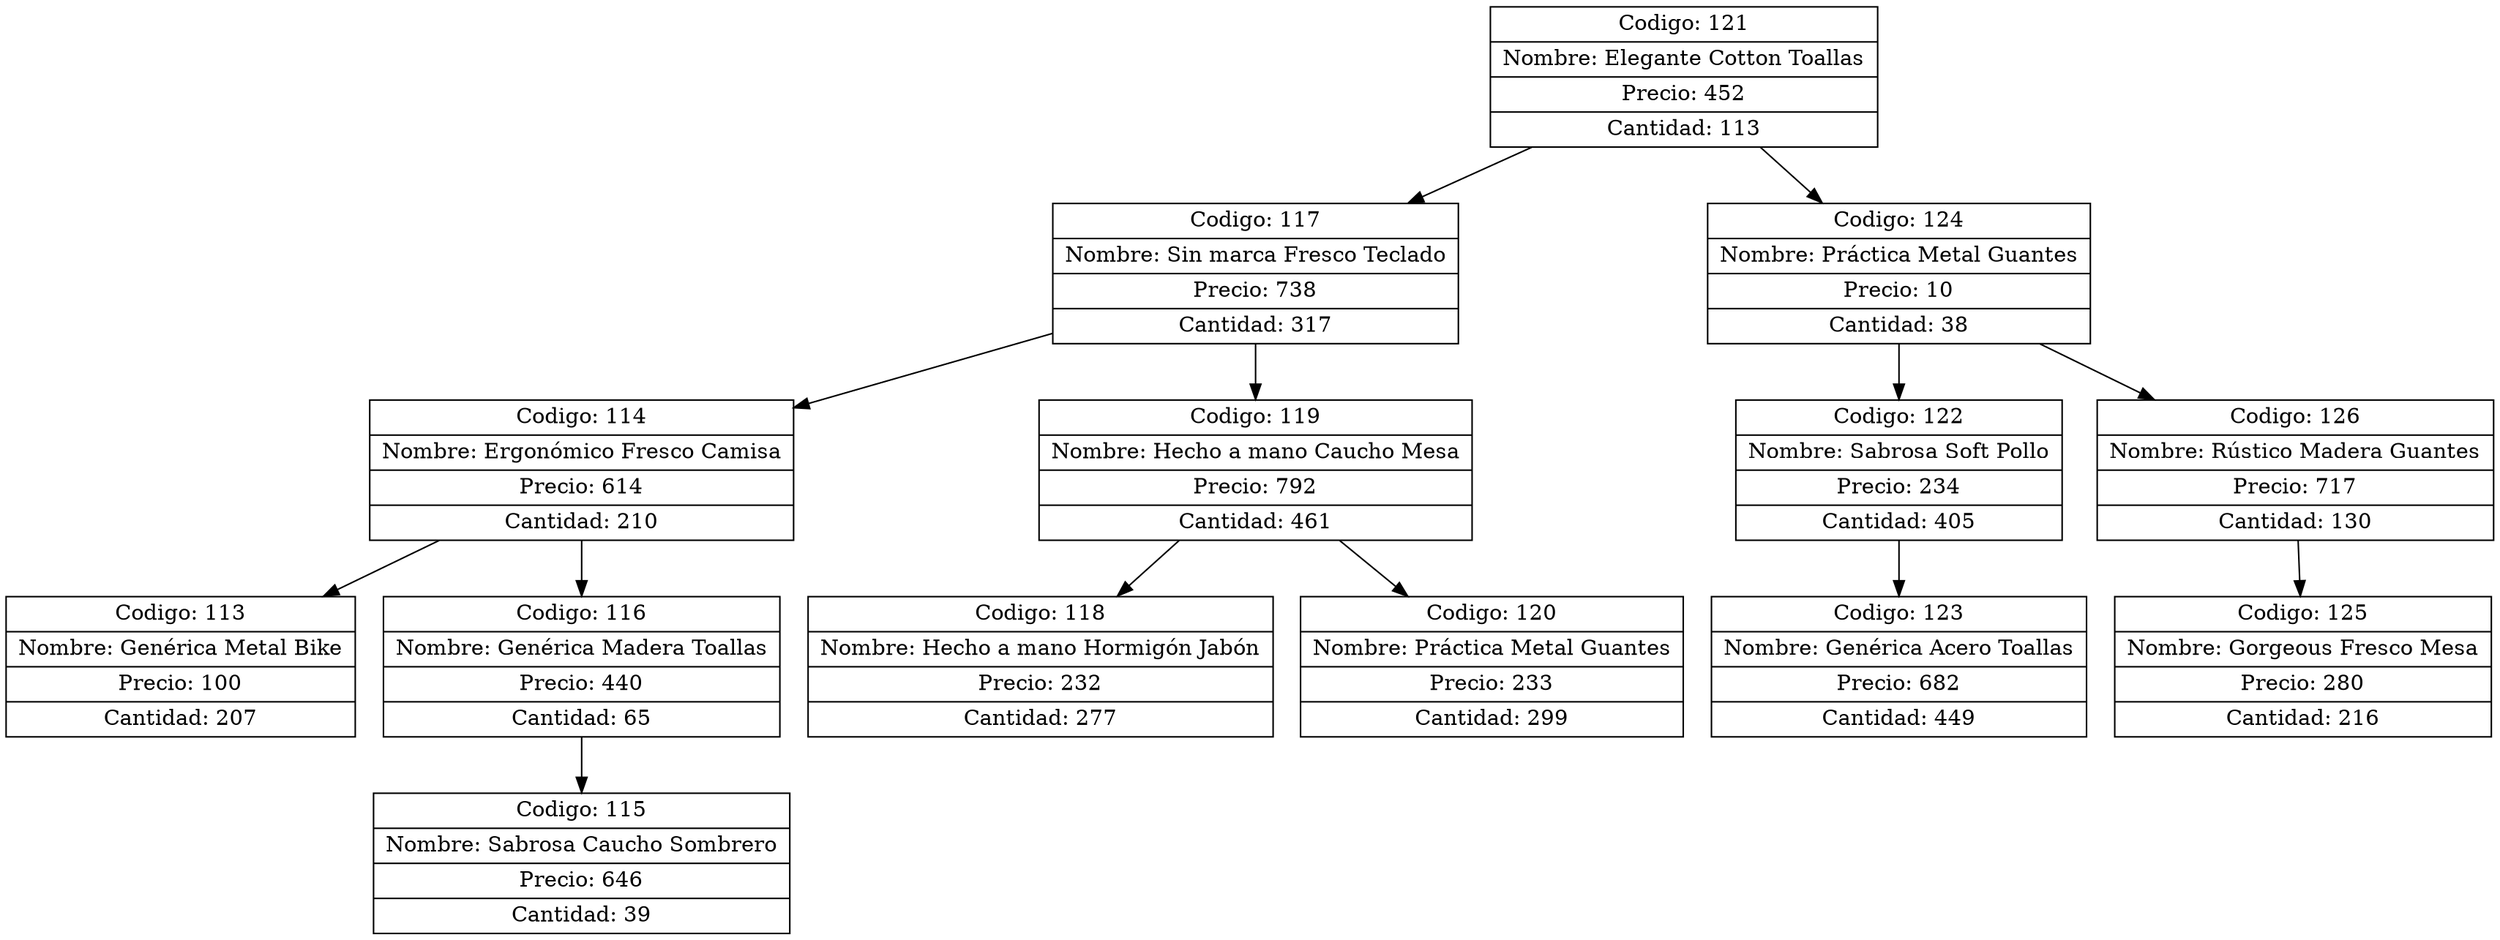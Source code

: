 digraph grafico{
rankdir=UD 
node[shape=box] 
concentrate=true 
nodo121[ shape=record, label ="{Codigo: 121|Nombre: Elegante Cotton Toallas|Precio: 452|Cantidad: 113}"];
nodo117[ shape=record, label ="{Codigo: 117|Nombre: Sin marca Fresco Teclado|Precio: 738|Cantidad: 317}"];
nodo114[ shape=record, label ="{Codigo: 114|Nombre: Ergonómico Fresco Camisa|Precio: 614|Cantidad: 210}"];
nodo113[ shape=record, label ="{Codigo: 113|Nombre: Genérica Metal Bike|Precio: 100|Cantidad: 207}"];
nodo114->nodo113
nodo116[ shape=record, label ="{Codigo: 116|Nombre: Genérica Madera Toallas|Precio: 440|Cantidad: 65}"];
nodo115[ shape=record, label ="{Codigo: 115|Nombre: Sabrosa Caucho Sombrero|Precio: 646|Cantidad: 39}"];
nodo116->nodo115
nodo114->nodo116
nodo117->nodo114
nodo119[ shape=record, label ="{Codigo: 119|Nombre: Hecho a mano Caucho Mesa|Precio: 792|Cantidad: 461}"];
nodo118[ shape=record, label ="{Codigo: 118|Nombre: Hecho a mano Hormigón Jabón|Precio: 232|Cantidad: 277}"];
nodo119->nodo118
nodo120[ shape=record, label ="{Codigo: 120|Nombre: Práctica Metal Guantes|Precio: 233|Cantidad: 299}"];
nodo119->nodo120
nodo117->nodo119
nodo121->nodo117
nodo124[ shape=record, label ="{Codigo: 124|Nombre: Práctica Metal Guantes|Precio: 10|Cantidad: 38}"];
nodo122[ shape=record, label ="{Codigo: 122|Nombre: Sabrosa Soft Pollo|Precio: 234|Cantidad: 405}"];
nodo123[ shape=record, label ="{Codigo: 123|Nombre: Genérica Acero Toallas|Precio: 682|Cantidad: 449}"];
nodo122->nodo123
nodo124->nodo122
nodo126[ shape=record, label ="{Codigo: 126|Nombre: Rústico Madera Guantes|Precio: 717|Cantidad: 130}"];
nodo125[ shape=record, label ="{Codigo: 125|Nombre: Gorgeous Fresco Mesa|Precio: 280|Cantidad: 216}"];
nodo126->nodo125
nodo124->nodo126
nodo121->nodo124
}